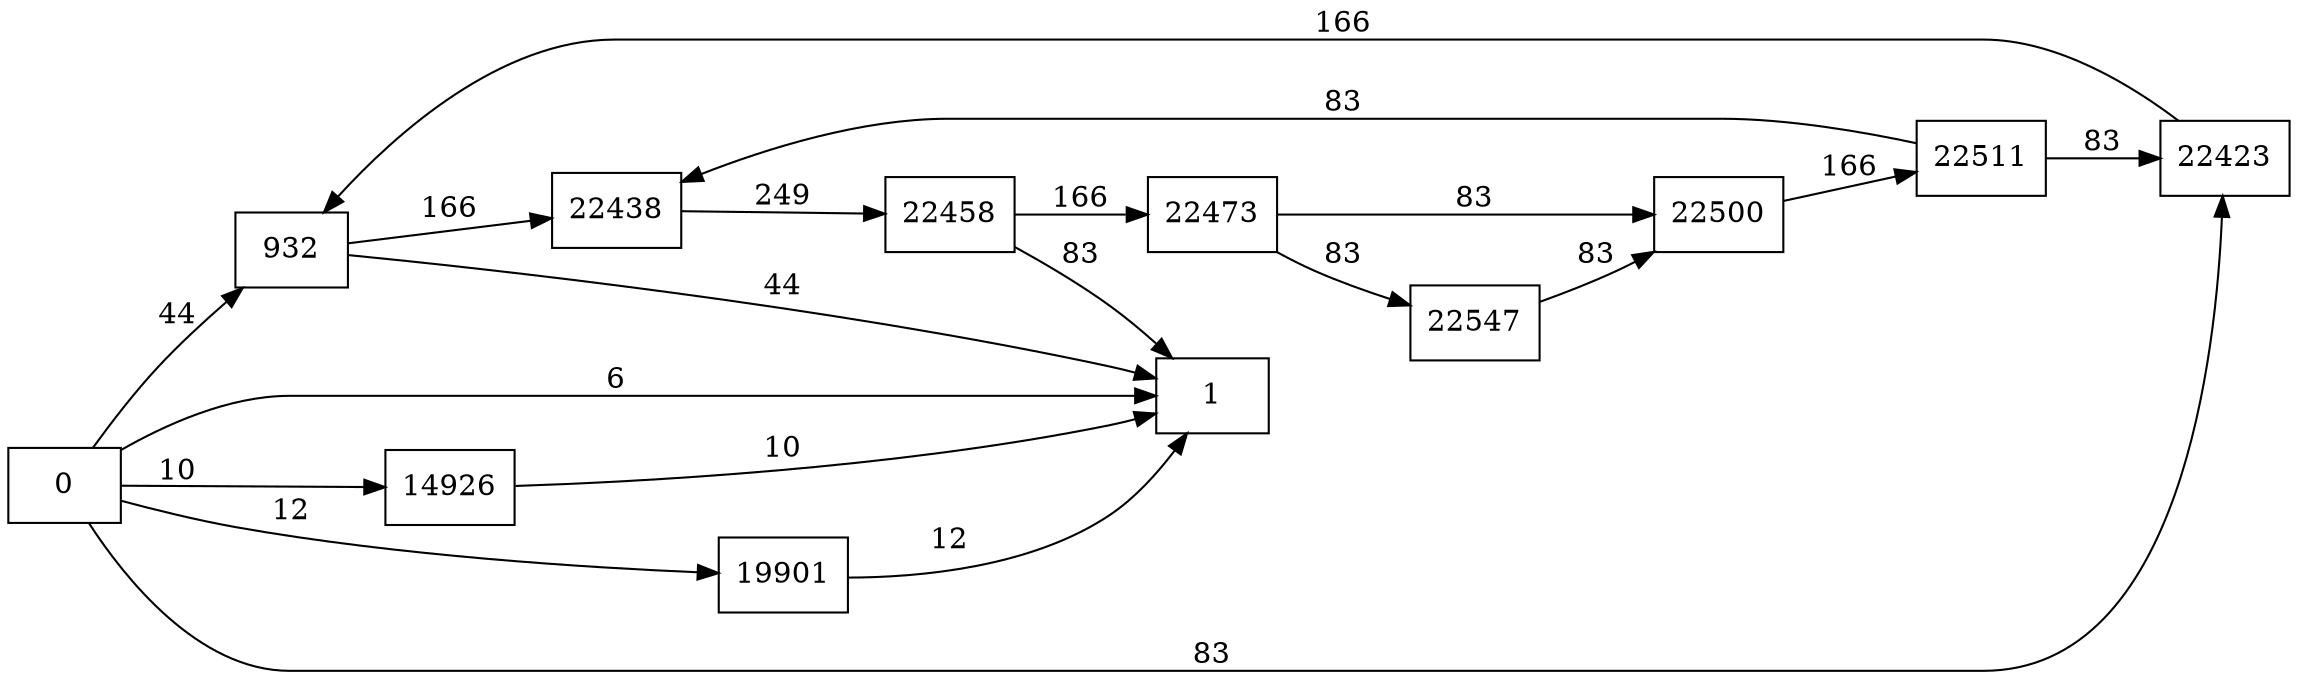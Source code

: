 digraph {
	graph [rankdir=LR]
	node [shape=rectangle]
	932 -> 1 [label=44]
	932 -> 22438 [label=166]
	14926 -> 1 [label=10]
	19901 -> 1 [label=12]
	22423 -> 932 [label=166]
	22438 -> 22458 [label=249]
	22458 -> 22473 [label=166]
	22458 -> 1 [label=83]
	22473 -> 22500 [label=83]
	22473 -> 22547 [label=83]
	22500 -> 22511 [label=166]
	22511 -> 22423 [label=83]
	22511 -> 22438 [label=83]
	22547 -> 22500 [label=83]
	0 -> 932 [label=44]
	0 -> 1 [label=6]
	0 -> 14926 [label=10]
	0 -> 19901 [label=12]
	0 -> 22423 [label=83]
}

